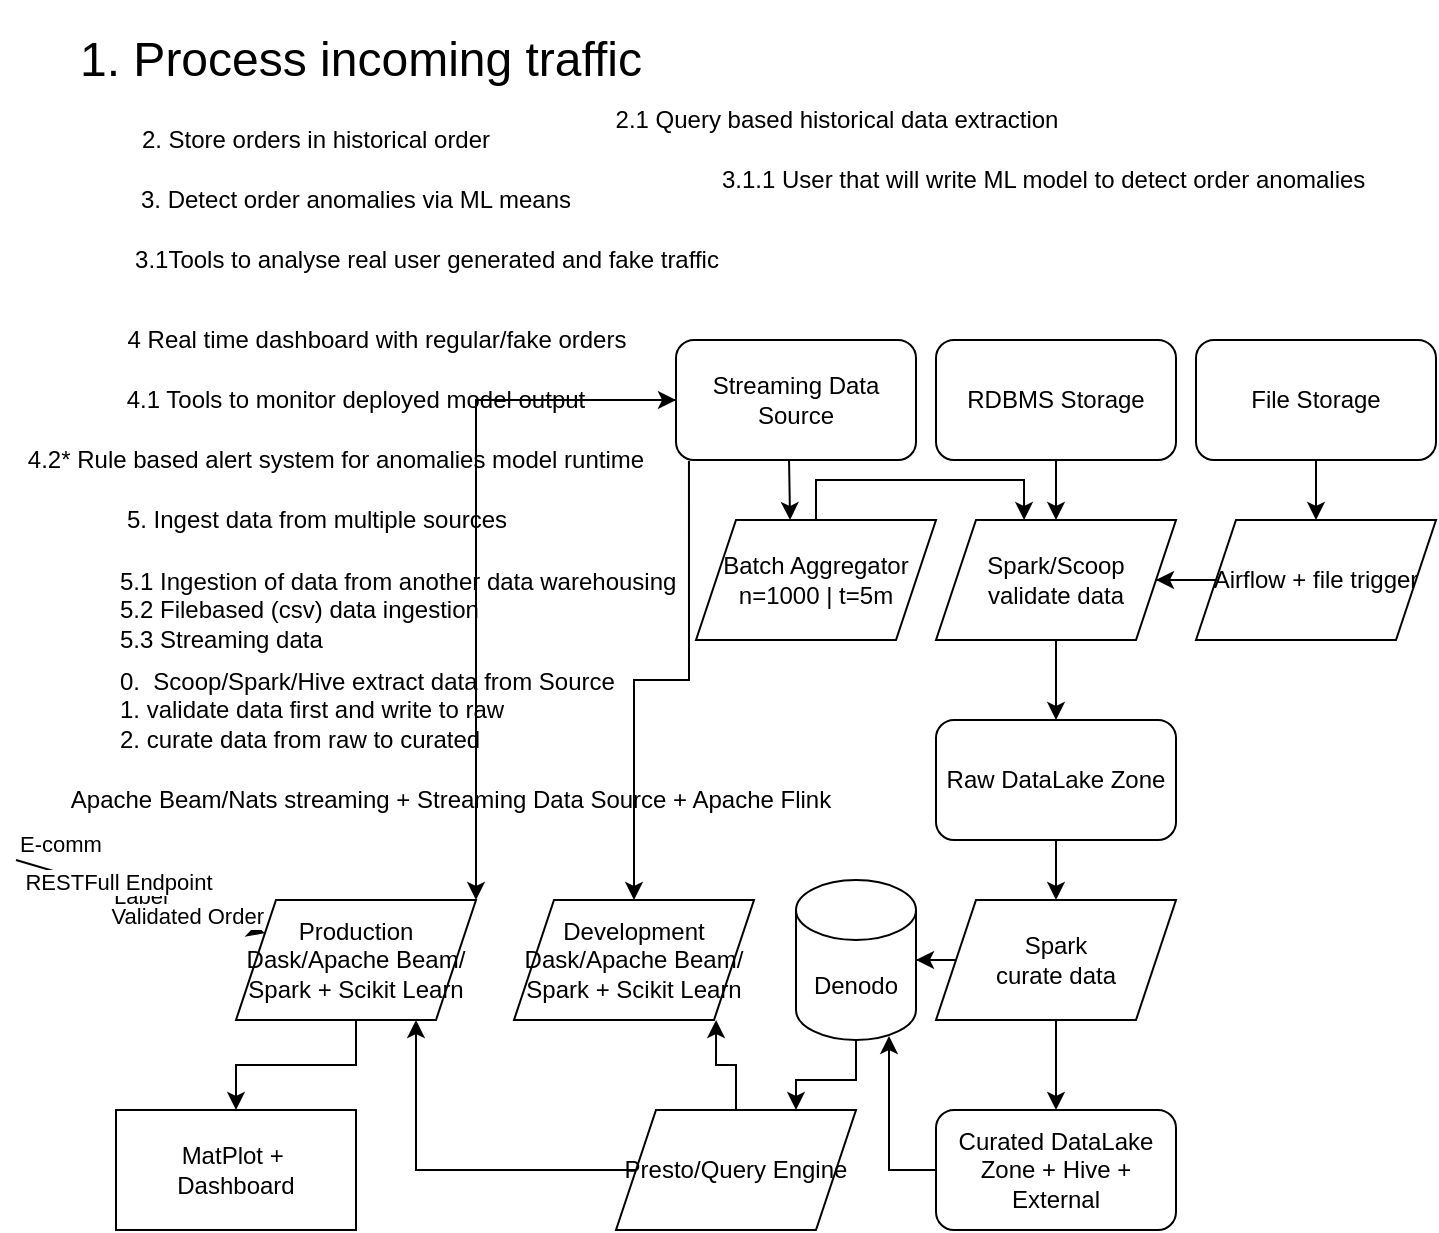 <mxfile version="14.6.1" type="github">
  <diagram id="C5RBs43oDa-KdzZeNtuy" name="Page-1">
    <mxGraphModel dx="2809" dy="718" grid="1" gridSize="10" guides="1" tooltips="1" connect="1" arrows="1" fold="1" page="1" pageScale="1" pageWidth="827" pageHeight="1169" math="0" shadow="0">
      <root>
        <mxCell id="WIyWlLk6GJQsqaUBKTNV-0" />
        <mxCell id="WIyWlLk6GJQsqaUBKTNV-1" parent="WIyWlLk6GJQsqaUBKTNV-0" />
        <mxCell id="Y1EA0GV2m2SHy5Vy6ebx-0" value="&lt;font style=&quot;font-size: 24px&quot;&gt;1. Process incoming traffic&amp;nbsp;&lt;/font&gt;" style="text;html=1;strokeColor=none;fillColor=none;align=left;verticalAlign=middle;whiteSpace=wrap;rounded=0;" vertex="1" parent="WIyWlLk6GJQsqaUBKTNV-1">
          <mxGeometry x="-800" width="390" height="60" as="geometry" />
        </mxCell>
        <mxCell id="Y1EA0GV2m2SHy5Vy6ebx-3" value="5.1 Ingestion of data from another data warehousing&lt;br&gt;5.2 Filebased (csv) data ingestion&lt;br&gt;5.3 Streaming data" style="text;html=1;align=left;verticalAlign=middle;resizable=0;points=[];autosize=1;strokeColor=none;" vertex="1" parent="WIyWlLk6GJQsqaUBKTNV-1">
          <mxGeometry x="-780" y="280" width="300" height="50" as="geometry" />
        </mxCell>
        <mxCell id="Y1EA0GV2m2SHy5Vy6ebx-4" value="4 Real time dashboard with regular/fake orders" style="text;html=1;align=center;verticalAlign=middle;resizable=0;points=[];autosize=1;strokeColor=none;" vertex="1" parent="WIyWlLk6GJQsqaUBKTNV-1">
          <mxGeometry x="-785" y="160" width="270" height="20" as="geometry" />
        </mxCell>
        <mxCell id="Y1EA0GV2m2SHy5Vy6ebx-5" value="3.1.1 User that will write ML model to detect order anomalies&amp;nbsp;" style="text;html=1;align=center;verticalAlign=middle;resizable=0;points=[];autosize=1;strokeColor=none;" vertex="1" parent="WIyWlLk6GJQsqaUBKTNV-1">
          <mxGeometry x="-490" y="80" width="350" height="20" as="geometry" />
        </mxCell>
        <mxCell id="Y1EA0GV2m2SHy5Vy6ebx-6" value="2.1 Query based historical data extraction" style="text;html=1;align=center;verticalAlign=middle;resizable=0;points=[];autosize=1;strokeColor=none;" vertex="1" parent="WIyWlLk6GJQsqaUBKTNV-1">
          <mxGeometry x="-540" y="50" width="240" height="20" as="geometry" />
        </mxCell>
        <mxCell id="Y1EA0GV2m2SHy5Vy6ebx-9" value="&lt;font style=&quot;font-size: 12px&quot;&gt;3.1Tools to analyse real user generated and fake&amp;nbsp;traffic&lt;/font&gt;" style="text;html=1;align=center;verticalAlign=middle;resizable=0;points=[];autosize=1;strokeColor=none;" vertex="1" parent="WIyWlLk6GJQsqaUBKTNV-1">
          <mxGeometry x="-780" y="120" width="310" height="20" as="geometry" />
        </mxCell>
        <mxCell id="Y1EA0GV2m2SHy5Vy6ebx-10" value="3. Detect order anomalies via ML means" style="text;html=1;strokeColor=none;fillColor=none;align=center;verticalAlign=middle;whiteSpace=wrap;rounded=0;" vertex="1" parent="WIyWlLk6GJQsqaUBKTNV-1">
          <mxGeometry x="-790" y="90" width="260" height="20" as="geometry" />
        </mxCell>
        <mxCell id="Y1EA0GV2m2SHy5Vy6ebx-11" value="2. Store orders in historical order" style="text;html=1;strokeColor=none;fillColor=none;align=center;verticalAlign=middle;whiteSpace=wrap;rounded=0;" vertex="1" parent="WIyWlLk6GJQsqaUBKTNV-1">
          <mxGeometry x="-810" y="60" width="260" height="20" as="geometry" />
        </mxCell>
        <mxCell id="Y1EA0GV2m2SHy5Vy6ebx-63" value="" style="edgeStyle=orthogonalEdgeStyle;rounded=0;orthogonalLoop=1;jettySize=auto;html=1;" edge="1" parent="WIyWlLk6GJQsqaUBKTNV-1" source="Y1EA0GV2m2SHy5Vy6ebx-12" target="Y1EA0GV2m2SHy5Vy6ebx-36">
          <mxGeometry relative="1" as="geometry" />
        </mxCell>
        <mxCell id="Y1EA0GV2m2SHy5Vy6ebx-12" value="4.1 Tools to monitor deployed model output" style="text;html=1;strokeColor=none;fillColor=none;align=center;verticalAlign=middle;whiteSpace=wrap;rounded=0;" vertex="1" parent="WIyWlLk6GJQsqaUBKTNV-1">
          <mxGeometry x="-790" y="190" width="260" height="20" as="geometry" />
        </mxCell>
        <mxCell id="Y1EA0GV2m2SHy5Vy6ebx-13" value="4.2* Rule based alert system for anomalies model runtime" style="text;html=1;strokeColor=none;fillColor=none;align=center;verticalAlign=middle;whiteSpace=wrap;rounded=0;" vertex="1" parent="WIyWlLk6GJQsqaUBKTNV-1">
          <mxGeometry x="-830" y="220" width="320" height="20" as="geometry" />
        </mxCell>
        <mxCell id="Y1EA0GV2m2SHy5Vy6ebx-14" value="5. Ingest data from multiple sources" style="text;html=1;align=center;verticalAlign=middle;resizable=0;points=[];autosize=1;strokeColor=none;" vertex="1" parent="WIyWlLk6GJQsqaUBKTNV-1">
          <mxGeometry x="-785" y="250" width="210" height="20" as="geometry" />
        </mxCell>
        <mxCell id="Y1EA0GV2m2SHy5Vy6ebx-15" value="0. &amp;nbsp;Scoop/Spark/Hive extract data from Source&lt;br&gt;1. validate data first and write to raw&lt;br&gt;2. curate data from raw to curated&amp;nbsp;" style="text;html=1;align=left;verticalAlign=middle;resizable=0;points=[];autosize=1;strokeColor=none;" vertex="1" parent="WIyWlLk6GJQsqaUBKTNV-1">
          <mxGeometry x="-780" y="330" width="270" height="50" as="geometry" />
        </mxCell>
        <mxCell id="Y1EA0GV2m2SHy5Vy6ebx-18" value="RDBMS Storage" style="rounded=1;whiteSpace=wrap;html=1;" vertex="1" parent="WIyWlLk6GJQsqaUBKTNV-1">
          <mxGeometry x="-370" y="170" width="120" height="60" as="geometry" />
        </mxCell>
        <mxCell id="Y1EA0GV2m2SHy5Vy6ebx-23" style="edgeStyle=orthogonalEdgeStyle;rounded=0;orthogonalLoop=1;jettySize=auto;html=1;entryX=0.5;entryY=0;entryDx=0;entryDy=0;" edge="1" parent="WIyWlLk6GJQsqaUBKTNV-1" source="Y1EA0GV2m2SHy5Vy6ebx-19" target="Y1EA0GV2m2SHy5Vy6ebx-21">
          <mxGeometry relative="1" as="geometry" />
        </mxCell>
        <mxCell id="Y1EA0GV2m2SHy5Vy6ebx-19" value="Spark/Scoop&lt;br&gt;validate data" style="shape=parallelogram;perimeter=parallelogramPerimeter;whiteSpace=wrap;html=1;fixedSize=1;" vertex="1" parent="WIyWlLk6GJQsqaUBKTNV-1">
          <mxGeometry x="-370" y="260" width="120" height="60" as="geometry" />
        </mxCell>
        <mxCell id="Y1EA0GV2m2SHy5Vy6ebx-20" value="" style="endArrow=classic;html=1;exitX=0.5;exitY=1;exitDx=0;exitDy=0;entryX=0.5;entryY=0;entryDx=0;entryDy=0;" edge="1" parent="WIyWlLk6GJQsqaUBKTNV-1" source="Y1EA0GV2m2SHy5Vy6ebx-18" target="Y1EA0GV2m2SHy5Vy6ebx-19">
          <mxGeometry width="50" height="50" relative="1" as="geometry">
            <mxPoint x="-570" y="290" as="sourcePoint" />
            <mxPoint x="-520" y="240" as="targetPoint" />
          </mxGeometry>
        </mxCell>
        <mxCell id="Y1EA0GV2m2SHy5Vy6ebx-25" style="edgeStyle=orthogonalEdgeStyle;rounded=0;orthogonalLoop=1;jettySize=auto;html=1;entryX=0.5;entryY=0;entryDx=0;entryDy=0;" edge="1" parent="WIyWlLk6GJQsqaUBKTNV-1" source="Y1EA0GV2m2SHy5Vy6ebx-21" target="Y1EA0GV2m2SHy5Vy6ebx-24">
          <mxGeometry relative="1" as="geometry" />
        </mxCell>
        <mxCell id="Y1EA0GV2m2SHy5Vy6ebx-21" value="Raw DataLake Zone" style="rounded=1;whiteSpace=wrap;html=1;" vertex="1" parent="WIyWlLk6GJQsqaUBKTNV-1">
          <mxGeometry x="-370" y="360" width="120" height="60" as="geometry" />
        </mxCell>
        <mxCell id="Y1EA0GV2m2SHy5Vy6ebx-27" style="edgeStyle=orthogonalEdgeStyle;rounded=0;orthogonalLoop=1;jettySize=auto;html=1;entryX=0.5;entryY=0;entryDx=0;entryDy=0;" edge="1" parent="WIyWlLk6GJQsqaUBKTNV-1" source="Y1EA0GV2m2SHy5Vy6ebx-24" target="Y1EA0GV2m2SHy5Vy6ebx-26">
          <mxGeometry relative="1" as="geometry" />
        </mxCell>
        <mxCell id="Y1EA0GV2m2SHy5Vy6ebx-59" style="edgeStyle=orthogonalEdgeStyle;rounded=0;orthogonalLoop=1;jettySize=auto;html=1;entryX=1;entryY=0.5;entryDx=0;entryDy=0;entryPerimeter=0;" edge="1" parent="WIyWlLk6GJQsqaUBKTNV-1" source="Y1EA0GV2m2SHy5Vy6ebx-24" target="Y1EA0GV2m2SHy5Vy6ebx-58">
          <mxGeometry relative="1" as="geometry" />
        </mxCell>
        <mxCell id="Y1EA0GV2m2SHy5Vy6ebx-24" value="Spark&lt;br&gt;curate data" style="shape=parallelogram;perimeter=parallelogramPerimeter;whiteSpace=wrap;html=1;fixedSize=1;" vertex="1" parent="WIyWlLk6GJQsqaUBKTNV-1">
          <mxGeometry x="-370" y="450" width="120" height="60" as="geometry" />
        </mxCell>
        <mxCell id="Y1EA0GV2m2SHy5Vy6ebx-62" style="edgeStyle=orthogonalEdgeStyle;rounded=0;orthogonalLoop=1;jettySize=auto;html=1;entryX=0.775;entryY=0.975;entryDx=0;entryDy=0;entryPerimeter=0;" edge="1" parent="WIyWlLk6GJQsqaUBKTNV-1" source="Y1EA0GV2m2SHy5Vy6ebx-26" target="Y1EA0GV2m2SHy5Vy6ebx-58">
          <mxGeometry relative="1" as="geometry" />
        </mxCell>
        <mxCell id="Y1EA0GV2m2SHy5Vy6ebx-26" value="Curated DataLake Zone + Hive + External" style="rounded=1;whiteSpace=wrap;html=1;" vertex="1" parent="WIyWlLk6GJQsqaUBKTNV-1">
          <mxGeometry x="-370" y="555" width="120" height="60" as="geometry" />
        </mxCell>
        <mxCell id="Y1EA0GV2m2SHy5Vy6ebx-31" style="edgeStyle=orthogonalEdgeStyle;rounded=0;orthogonalLoop=1;jettySize=auto;html=1;entryX=0.5;entryY=0;entryDx=0;entryDy=0;" edge="1" parent="WIyWlLk6GJQsqaUBKTNV-1" source="Y1EA0GV2m2SHy5Vy6ebx-28" target="Y1EA0GV2m2SHy5Vy6ebx-30">
          <mxGeometry relative="1" as="geometry" />
        </mxCell>
        <mxCell id="Y1EA0GV2m2SHy5Vy6ebx-28" value="File Storage" style="rounded=1;whiteSpace=wrap;html=1;" vertex="1" parent="WIyWlLk6GJQsqaUBKTNV-1">
          <mxGeometry x="-240" y="170" width="120" height="60" as="geometry" />
        </mxCell>
        <mxCell id="Y1EA0GV2m2SHy5Vy6ebx-33" style="edgeStyle=orthogonalEdgeStyle;rounded=0;orthogonalLoop=1;jettySize=auto;html=1;" edge="1" parent="WIyWlLk6GJQsqaUBKTNV-1" source="Y1EA0GV2m2SHy5Vy6ebx-30" target="Y1EA0GV2m2SHy5Vy6ebx-19">
          <mxGeometry relative="1" as="geometry" />
        </mxCell>
        <mxCell id="Y1EA0GV2m2SHy5Vy6ebx-30" value="Airflow + file trigger" style="shape=parallelogram;perimeter=parallelogramPerimeter;whiteSpace=wrap;html=1;fixedSize=1;" vertex="1" parent="WIyWlLk6GJQsqaUBKTNV-1">
          <mxGeometry x="-240" y="260" width="120" height="60" as="geometry" />
        </mxCell>
        <mxCell id="Y1EA0GV2m2SHy5Vy6ebx-34" value="Development&lt;br&gt;Dask/Apache Beam/ Spark + Scikit Learn" style="shape=parallelogram;perimeter=parallelogramPerimeter;whiteSpace=wrap;html=1;fixedSize=1;" vertex="1" parent="WIyWlLk6GJQsqaUBKTNV-1">
          <mxGeometry x="-581" y="450" width="120" height="60" as="geometry" />
        </mxCell>
        <mxCell id="Y1EA0GV2m2SHy5Vy6ebx-37" style="edgeStyle=orthogonalEdgeStyle;rounded=0;orthogonalLoop=1;jettySize=auto;html=1;exitX=0.054;exitY=1.008;exitDx=0;exitDy=0;entryX=0.5;entryY=0;entryDx=0;entryDy=0;exitPerimeter=0;" edge="1" parent="WIyWlLk6GJQsqaUBKTNV-1" source="Y1EA0GV2m2SHy5Vy6ebx-36" target="Y1EA0GV2m2SHy5Vy6ebx-34">
          <mxGeometry relative="1" as="geometry" />
        </mxCell>
        <mxCell id="Y1EA0GV2m2SHy5Vy6ebx-39" style="edgeStyle=orthogonalEdgeStyle;rounded=0;orthogonalLoop=1;jettySize=auto;html=1;entryX=0.392;entryY=0;entryDx=0;entryDy=0;entryPerimeter=0;exitX=0.471;exitY=1;exitDx=0;exitDy=0;exitPerimeter=0;" edge="1" parent="WIyWlLk6GJQsqaUBKTNV-1" source="Y1EA0GV2m2SHy5Vy6ebx-36" target="Y1EA0GV2m2SHy5Vy6ebx-38">
          <mxGeometry relative="1" as="geometry" />
        </mxCell>
        <mxCell id="Y1EA0GV2m2SHy5Vy6ebx-48" style="edgeStyle=orthogonalEdgeStyle;rounded=0;orthogonalLoop=1;jettySize=auto;html=1;entryX=1;entryY=0;entryDx=0;entryDy=0;" edge="1" parent="WIyWlLk6GJQsqaUBKTNV-1" source="Y1EA0GV2m2SHy5Vy6ebx-36" target="Y1EA0GV2m2SHy5Vy6ebx-47">
          <mxGeometry relative="1" as="geometry" />
        </mxCell>
        <mxCell id="Y1EA0GV2m2SHy5Vy6ebx-36" value="Streaming Data Source" style="rounded=1;whiteSpace=wrap;html=1;" vertex="1" parent="WIyWlLk6GJQsqaUBKTNV-1">
          <mxGeometry x="-500" y="170" width="120" height="60" as="geometry" />
        </mxCell>
        <mxCell id="Y1EA0GV2m2SHy5Vy6ebx-40" style="edgeStyle=orthogonalEdgeStyle;rounded=0;orthogonalLoop=1;jettySize=auto;html=1;entryX=0.367;entryY=0;entryDx=0;entryDy=0;entryPerimeter=0;" edge="1" parent="WIyWlLk6GJQsqaUBKTNV-1" source="Y1EA0GV2m2SHy5Vy6ebx-38" target="Y1EA0GV2m2SHy5Vy6ebx-19">
          <mxGeometry relative="1" as="geometry" />
        </mxCell>
        <mxCell id="Y1EA0GV2m2SHy5Vy6ebx-38" value="Batch Aggregator&lt;br&gt;n=1000 | t=5m" style="shape=parallelogram;perimeter=parallelogramPerimeter;whiteSpace=wrap;html=1;fixedSize=1;" vertex="1" parent="WIyWlLk6GJQsqaUBKTNV-1">
          <mxGeometry x="-490" y="260" width="120" height="60" as="geometry" />
        </mxCell>
        <mxCell id="Y1EA0GV2m2SHy5Vy6ebx-45" style="edgeStyle=orthogonalEdgeStyle;rounded=0;orthogonalLoop=1;jettySize=auto;html=1;entryX=0.842;entryY=1;entryDx=0;entryDy=0;entryPerimeter=0;" edge="1" parent="WIyWlLk6GJQsqaUBKTNV-1" source="Y1EA0GV2m2SHy5Vy6ebx-41" target="Y1EA0GV2m2SHy5Vy6ebx-34">
          <mxGeometry relative="1" as="geometry" />
        </mxCell>
        <mxCell id="Y1EA0GV2m2SHy5Vy6ebx-49" style="edgeStyle=orthogonalEdgeStyle;rounded=0;orthogonalLoop=1;jettySize=auto;html=1;entryX=0.75;entryY=1;entryDx=0;entryDy=0;" edge="1" parent="WIyWlLk6GJQsqaUBKTNV-1" source="Y1EA0GV2m2SHy5Vy6ebx-41" target="Y1EA0GV2m2SHy5Vy6ebx-47">
          <mxGeometry relative="1" as="geometry" />
        </mxCell>
        <mxCell id="Y1EA0GV2m2SHy5Vy6ebx-41" value="Presto/Query Engine" style="shape=parallelogram;perimeter=parallelogramPerimeter;whiteSpace=wrap;html=1;fixedSize=1;" vertex="1" parent="WIyWlLk6GJQsqaUBKTNV-1">
          <mxGeometry x="-530" y="555" width="120" height="60" as="geometry" />
        </mxCell>
        <mxCell id="Y1EA0GV2m2SHy5Vy6ebx-51" style="edgeStyle=orthogonalEdgeStyle;rounded=0;orthogonalLoop=1;jettySize=auto;html=1;entryX=0.5;entryY=0;entryDx=0;entryDy=0;" edge="1" parent="WIyWlLk6GJQsqaUBKTNV-1" source="Y1EA0GV2m2SHy5Vy6ebx-47" target="Y1EA0GV2m2SHy5Vy6ebx-50">
          <mxGeometry relative="1" as="geometry" />
        </mxCell>
        <mxCell id="Y1EA0GV2m2SHy5Vy6ebx-47" value="Production&lt;br&gt;Dask/Apache Beam/ Spark + Scikit Learn" style="shape=parallelogram;perimeter=parallelogramPerimeter;whiteSpace=wrap;html=1;fixedSize=1;" vertex="1" parent="WIyWlLk6GJQsqaUBKTNV-1">
          <mxGeometry x="-720" y="450" width="120" height="60" as="geometry" />
        </mxCell>
        <mxCell id="Y1EA0GV2m2SHy5Vy6ebx-50" value="MatPlot +&amp;nbsp;&lt;br&gt;Dashboard" style="rounded=0;whiteSpace=wrap;html=1;" vertex="1" parent="WIyWlLk6GJQsqaUBKTNV-1">
          <mxGeometry x="-780" y="555" width="120" height="60" as="geometry" />
        </mxCell>
        <mxCell id="Y1EA0GV2m2SHy5Vy6ebx-52" value="Label" style="endArrow=classic;html=1;" edge="1" parent="WIyWlLk6GJQsqaUBKTNV-1" target="Y1EA0GV2m2SHy5Vy6ebx-47">
          <mxGeometry relative="1" as="geometry">
            <mxPoint x="-830" y="430" as="sourcePoint" />
            <mxPoint x="-670" y="430" as="targetPoint" />
          </mxGeometry>
        </mxCell>
        <mxCell id="Y1EA0GV2m2SHy5Vy6ebx-53" value="RESTFull Endpoint" style="edgeLabel;resizable=0;html=1;align=center;verticalAlign=middle;" connectable="0" vertex="1" parent="Y1EA0GV2m2SHy5Vy6ebx-52">
          <mxGeometry relative="1" as="geometry">
            <mxPoint x="-12" y="-8" as="offset" />
          </mxGeometry>
        </mxCell>
        <mxCell id="Y1EA0GV2m2SHy5Vy6ebx-54" value="E-comm" style="edgeLabel;resizable=0;html=1;align=left;verticalAlign=bottom;" connectable="0" vertex="1" parent="Y1EA0GV2m2SHy5Vy6ebx-52">
          <mxGeometry x="-1" relative="1" as="geometry" />
        </mxCell>
        <mxCell id="Y1EA0GV2m2SHy5Vy6ebx-55" value="Validated Order" style="edgeLabel;resizable=0;html=1;align=right;verticalAlign=bottom;" connectable="0" vertex="1" parent="Y1EA0GV2m2SHy5Vy6ebx-52">
          <mxGeometry x="1" relative="1" as="geometry" />
        </mxCell>
        <mxCell id="Y1EA0GV2m2SHy5Vy6ebx-56" value="Apache Beam/Nats streaming + Streaming Data Source + Apache Flink" style="text;html=1;align=center;verticalAlign=middle;resizable=0;points=[];autosize=1;strokeColor=none;" vertex="1" parent="WIyWlLk6GJQsqaUBKTNV-1">
          <mxGeometry x="-813" y="390" width="400" height="20" as="geometry" />
        </mxCell>
        <mxCell id="Y1EA0GV2m2SHy5Vy6ebx-61" style="edgeStyle=orthogonalEdgeStyle;rounded=0;orthogonalLoop=1;jettySize=auto;html=1;entryX=0.75;entryY=0;entryDx=0;entryDy=0;" edge="1" parent="WIyWlLk6GJQsqaUBKTNV-1" source="Y1EA0GV2m2SHy5Vy6ebx-58" target="Y1EA0GV2m2SHy5Vy6ebx-41">
          <mxGeometry relative="1" as="geometry" />
        </mxCell>
        <mxCell id="Y1EA0GV2m2SHy5Vy6ebx-58" value="Denodo" style="shape=cylinder3;whiteSpace=wrap;html=1;boundedLbl=1;backgroundOutline=1;size=15;" vertex="1" parent="WIyWlLk6GJQsqaUBKTNV-1">
          <mxGeometry x="-440" y="440" width="60" height="80" as="geometry" />
        </mxCell>
      </root>
    </mxGraphModel>
  </diagram>
</mxfile>

